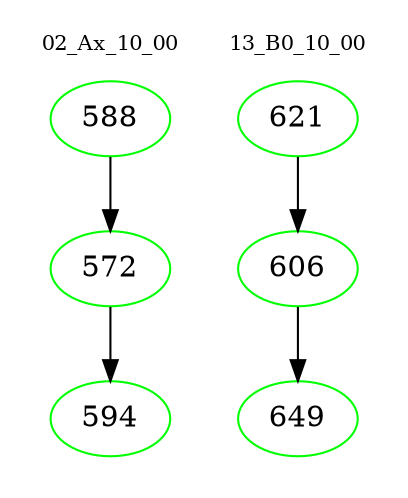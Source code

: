 digraph{
subgraph cluster_0 {
color = white
label = "02_Ax_10_00";
fontsize=10;
T0_588 [label="588", color="green"]
T0_588 -> T0_572 [color="black"]
T0_572 [label="572", color="green"]
T0_572 -> T0_594 [color="black"]
T0_594 [label="594", color="green"]
}
subgraph cluster_1 {
color = white
label = "13_B0_10_00";
fontsize=10;
T1_621 [label="621", color="green"]
T1_621 -> T1_606 [color="black"]
T1_606 [label="606", color="green"]
T1_606 -> T1_649 [color="black"]
T1_649 [label="649", color="green"]
}
}
